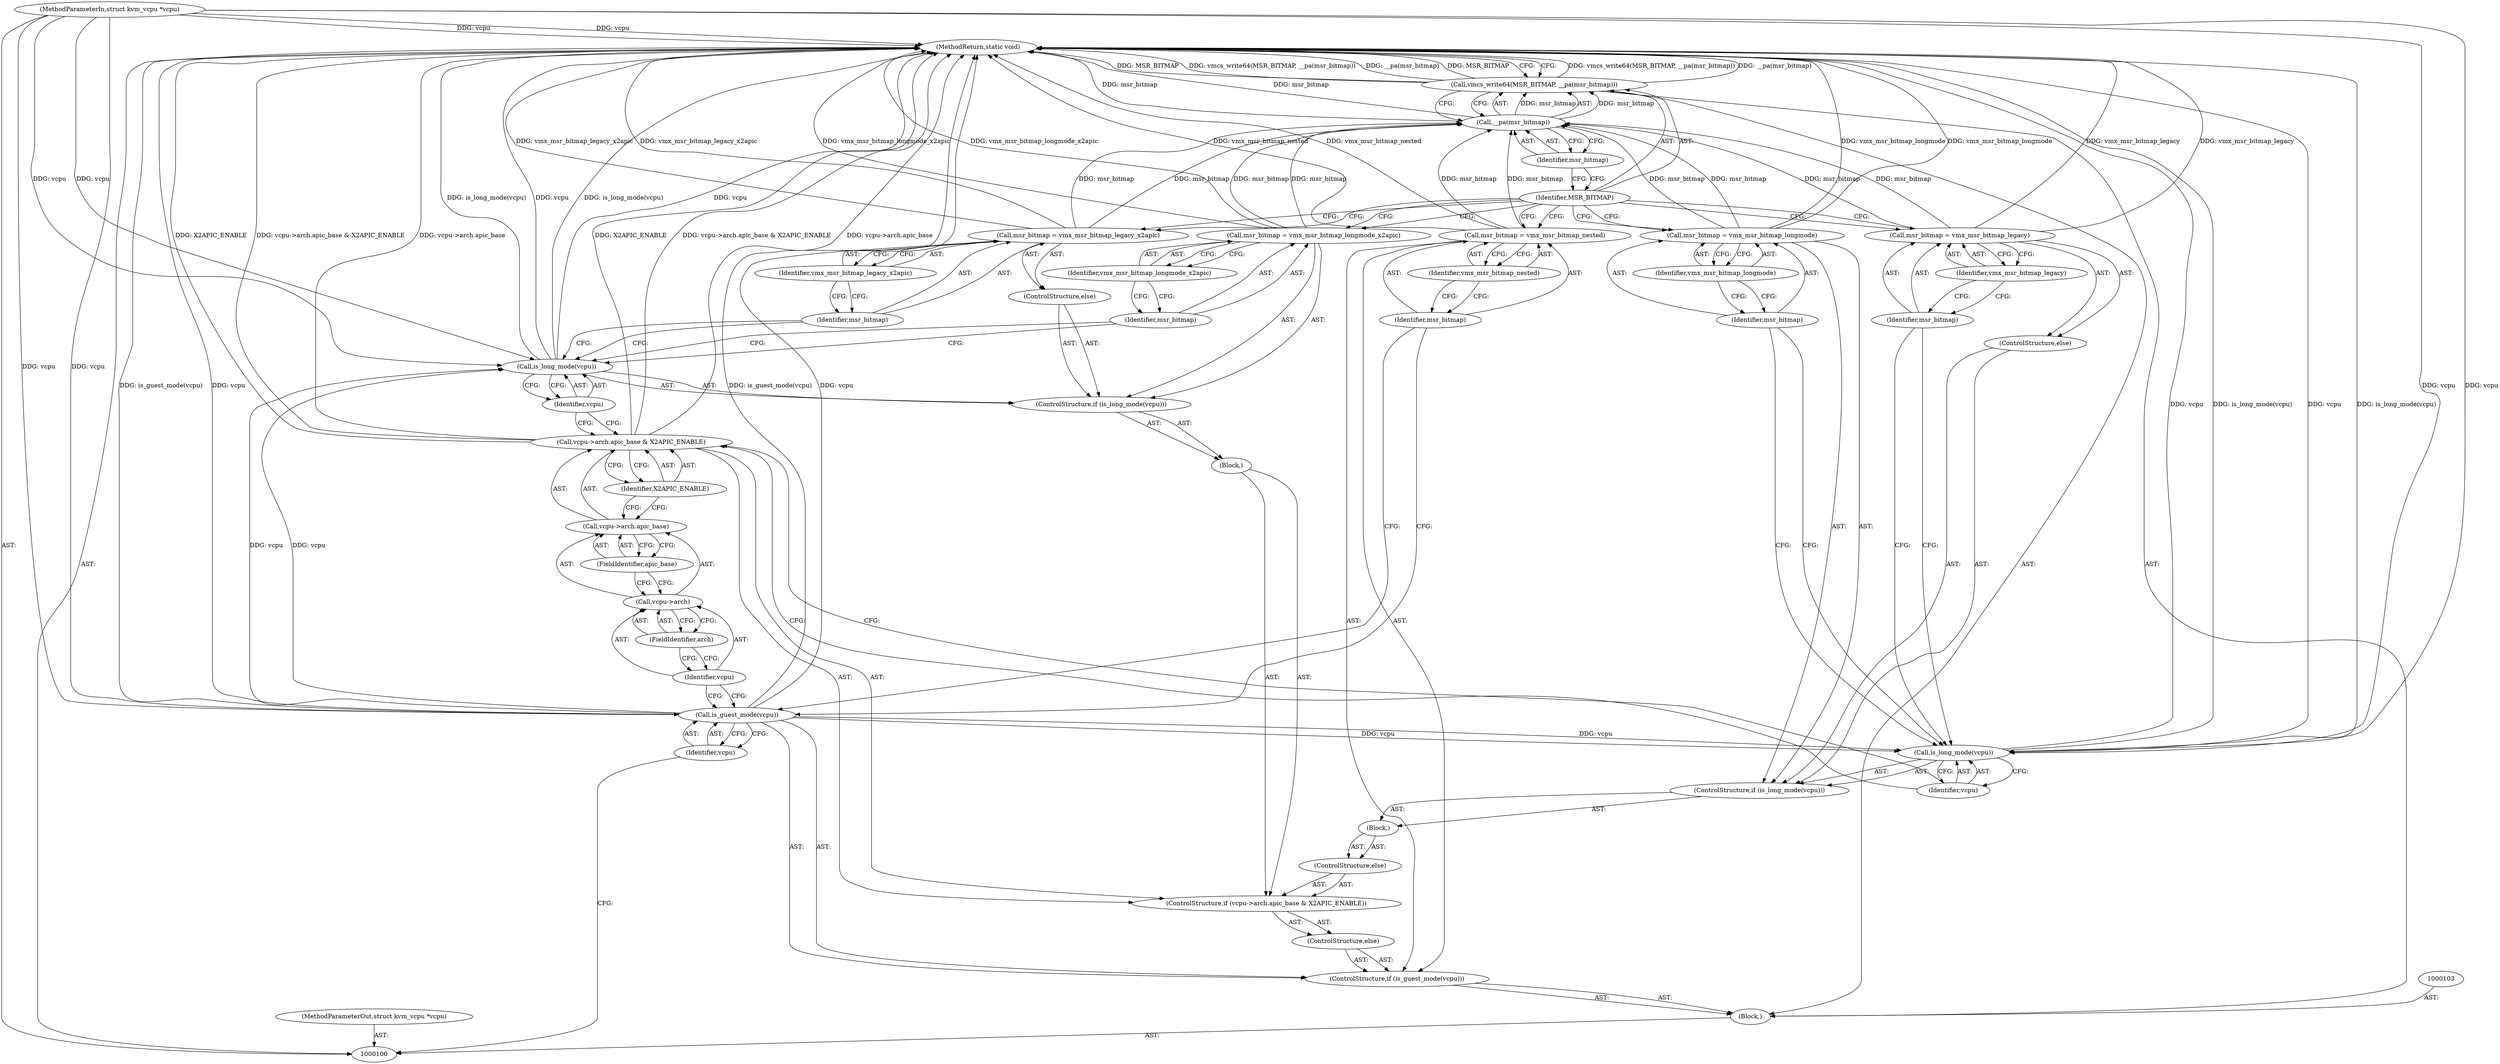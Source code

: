 digraph "1_linux_3ce424e45411cf5a13105e0386b6ecf6eeb4f66f_1" {
"1000146" [label="(MethodReturn,static void)"];
"1000101" [label="(MethodParameterIn,struct kvm_vcpu *vcpu)"];
"1000190" [label="(MethodParameterOut,struct kvm_vcpu *vcpu)"];
"1000126" [label="(ControlStructure,else)"];
"1000129" [label="(Identifier,vmx_msr_bitmap_legacy_x2apic)"];
"1000127" [label="(Call,msr_bitmap = vmx_msr_bitmap_legacy_x2apic)"];
"1000128" [label="(Identifier,msr_bitmap)"];
"1000130" [label="(ControlStructure,else)"];
"1000131" [label="(Block,)"];
"1000134" [label="(Identifier,vcpu)"];
"1000132" [label="(ControlStructure,if (is_long_mode(vcpu)))"];
"1000133" [label="(Call,is_long_mode(vcpu))"];
"1000137" [label="(Identifier,vmx_msr_bitmap_longmode)"];
"1000135" [label="(Call,msr_bitmap = vmx_msr_bitmap_longmode)"];
"1000136" [label="(Identifier,msr_bitmap)"];
"1000138" [label="(ControlStructure,else)"];
"1000141" [label="(Identifier,vmx_msr_bitmap_legacy)"];
"1000139" [label="(Call,msr_bitmap = vmx_msr_bitmap_legacy)"];
"1000140" [label="(Identifier,msr_bitmap)"];
"1000142" [label="(Call,vmcs_write64(MSR_BITMAP, __pa(msr_bitmap)))"];
"1000143" [label="(Identifier,MSR_BITMAP)"];
"1000144" [label="(Call,__pa(msr_bitmap))"];
"1000145" [label="(Identifier,msr_bitmap)"];
"1000102" [label="(Block,)"];
"1000104" [label="(ControlStructure,if (is_guest_mode(vcpu)))"];
"1000106" [label="(Identifier,vcpu)"];
"1000105" [label="(Call,is_guest_mode(vcpu))"];
"1000109" [label="(Identifier,vmx_msr_bitmap_nested)"];
"1000107" [label="(Call,msr_bitmap = vmx_msr_bitmap_nested)"];
"1000108" [label="(Identifier,msr_bitmap)"];
"1000110" [label="(ControlStructure,else)"];
"1000112" [label="(Call,vcpu->arch.apic_base & X2APIC_ENABLE)"];
"1000113" [label="(Call,vcpu->arch.apic_base)"];
"1000114" [label="(Call,vcpu->arch)"];
"1000115" [label="(Identifier,vcpu)"];
"1000116" [label="(FieldIdentifier,arch)"];
"1000117" [label="(FieldIdentifier,apic_base)"];
"1000118" [label="(Identifier,X2APIC_ENABLE)"];
"1000119" [label="(Block,)"];
"1000111" [label="(ControlStructure,if (vcpu->arch.apic_base & X2APIC_ENABLE))"];
"1000122" [label="(Identifier,vcpu)"];
"1000120" [label="(ControlStructure,if (is_long_mode(vcpu)))"];
"1000121" [label="(Call,is_long_mode(vcpu))"];
"1000125" [label="(Identifier,vmx_msr_bitmap_longmode_x2apic)"];
"1000123" [label="(Call,msr_bitmap = vmx_msr_bitmap_longmode_x2apic)"];
"1000124" [label="(Identifier,msr_bitmap)"];
"1000146" -> "1000100"  [label="AST: "];
"1000146" -> "1000142"  [label="CFG: "];
"1000142" -> "1000146"  [label="DDG: vmcs_write64(MSR_BITMAP, __pa(msr_bitmap))"];
"1000142" -> "1000146"  [label="DDG: __pa(msr_bitmap)"];
"1000142" -> "1000146"  [label="DDG: MSR_BITMAP"];
"1000123" -> "1000146"  [label="DDG: vmx_msr_bitmap_longmode_x2apic"];
"1000105" -> "1000146"  [label="DDG: is_guest_mode(vcpu)"];
"1000105" -> "1000146"  [label="DDG: vcpu"];
"1000121" -> "1000146"  [label="DDG: is_long_mode(vcpu)"];
"1000121" -> "1000146"  [label="DDG: vcpu"];
"1000112" -> "1000146"  [label="DDG: X2APIC_ENABLE"];
"1000112" -> "1000146"  [label="DDG: vcpu->arch.apic_base & X2APIC_ENABLE"];
"1000112" -> "1000146"  [label="DDG: vcpu->arch.apic_base"];
"1000139" -> "1000146"  [label="DDG: vmx_msr_bitmap_legacy"];
"1000127" -> "1000146"  [label="DDG: vmx_msr_bitmap_legacy_x2apic"];
"1000133" -> "1000146"  [label="DDG: vcpu"];
"1000133" -> "1000146"  [label="DDG: is_long_mode(vcpu)"];
"1000101" -> "1000146"  [label="DDG: vcpu"];
"1000144" -> "1000146"  [label="DDG: msr_bitmap"];
"1000135" -> "1000146"  [label="DDG: vmx_msr_bitmap_longmode"];
"1000107" -> "1000146"  [label="DDG: vmx_msr_bitmap_nested"];
"1000101" -> "1000100"  [label="AST: "];
"1000101" -> "1000146"  [label="DDG: vcpu"];
"1000101" -> "1000105"  [label="DDG: vcpu"];
"1000101" -> "1000121"  [label="DDG: vcpu"];
"1000101" -> "1000133"  [label="DDG: vcpu"];
"1000190" -> "1000100"  [label="AST: "];
"1000126" -> "1000120"  [label="AST: "];
"1000127" -> "1000126"  [label="AST: "];
"1000129" -> "1000127"  [label="AST: "];
"1000129" -> "1000128"  [label="CFG: "];
"1000127" -> "1000129"  [label="CFG: "];
"1000127" -> "1000126"  [label="AST: "];
"1000127" -> "1000129"  [label="CFG: "];
"1000128" -> "1000127"  [label="AST: "];
"1000129" -> "1000127"  [label="AST: "];
"1000143" -> "1000127"  [label="CFG: "];
"1000127" -> "1000146"  [label="DDG: vmx_msr_bitmap_legacy_x2apic"];
"1000127" -> "1000144"  [label="DDG: msr_bitmap"];
"1000128" -> "1000127"  [label="AST: "];
"1000128" -> "1000121"  [label="CFG: "];
"1000129" -> "1000128"  [label="CFG: "];
"1000130" -> "1000111"  [label="AST: "];
"1000131" -> "1000130"  [label="AST: "];
"1000131" -> "1000130"  [label="AST: "];
"1000132" -> "1000131"  [label="AST: "];
"1000134" -> "1000133"  [label="AST: "];
"1000134" -> "1000112"  [label="CFG: "];
"1000133" -> "1000134"  [label="CFG: "];
"1000132" -> "1000131"  [label="AST: "];
"1000133" -> "1000132"  [label="AST: "];
"1000135" -> "1000132"  [label="AST: "];
"1000138" -> "1000132"  [label="AST: "];
"1000133" -> "1000132"  [label="AST: "];
"1000133" -> "1000134"  [label="CFG: "];
"1000134" -> "1000133"  [label="AST: "];
"1000136" -> "1000133"  [label="CFG: "];
"1000140" -> "1000133"  [label="CFG: "];
"1000133" -> "1000146"  [label="DDG: vcpu"];
"1000133" -> "1000146"  [label="DDG: is_long_mode(vcpu)"];
"1000105" -> "1000133"  [label="DDG: vcpu"];
"1000101" -> "1000133"  [label="DDG: vcpu"];
"1000137" -> "1000135"  [label="AST: "];
"1000137" -> "1000136"  [label="CFG: "];
"1000135" -> "1000137"  [label="CFG: "];
"1000135" -> "1000132"  [label="AST: "];
"1000135" -> "1000137"  [label="CFG: "];
"1000136" -> "1000135"  [label="AST: "];
"1000137" -> "1000135"  [label="AST: "];
"1000143" -> "1000135"  [label="CFG: "];
"1000135" -> "1000146"  [label="DDG: vmx_msr_bitmap_longmode"];
"1000135" -> "1000144"  [label="DDG: msr_bitmap"];
"1000136" -> "1000135"  [label="AST: "];
"1000136" -> "1000133"  [label="CFG: "];
"1000137" -> "1000136"  [label="CFG: "];
"1000138" -> "1000132"  [label="AST: "];
"1000139" -> "1000138"  [label="AST: "];
"1000141" -> "1000139"  [label="AST: "];
"1000141" -> "1000140"  [label="CFG: "];
"1000139" -> "1000141"  [label="CFG: "];
"1000139" -> "1000138"  [label="AST: "];
"1000139" -> "1000141"  [label="CFG: "];
"1000140" -> "1000139"  [label="AST: "];
"1000141" -> "1000139"  [label="AST: "];
"1000143" -> "1000139"  [label="CFG: "];
"1000139" -> "1000146"  [label="DDG: vmx_msr_bitmap_legacy"];
"1000139" -> "1000144"  [label="DDG: msr_bitmap"];
"1000140" -> "1000139"  [label="AST: "];
"1000140" -> "1000133"  [label="CFG: "];
"1000141" -> "1000140"  [label="CFG: "];
"1000142" -> "1000102"  [label="AST: "];
"1000142" -> "1000144"  [label="CFG: "];
"1000143" -> "1000142"  [label="AST: "];
"1000144" -> "1000142"  [label="AST: "];
"1000146" -> "1000142"  [label="CFG: "];
"1000142" -> "1000146"  [label="DDG: vmcs_write64(MSR_BITMAP, __pa(msr_bitmap))"];
"1000142" -> "1000146"  [label="DDG: __pa(msr_bitmap)"];
"1000142" -> "1000146"  [label="DDG: MSR_BITMAP"];
"1000144" -> "1000142"  [label="DDG: msr_bitmap"];
"1000143" -> "1000142"  [label="AST: "];
"1000143" -> "1000107"  [label="CFG: "];
"1000143" -> "1000123"  [label="CFG: "];
"1000143" -> "1000127"  [label="CFG: "];
"1000143" -> "1000135"  [label="CFG: "];
"1000143" -> "1000139"  [label="CFG: "];
"1000145" -> "1000143"  [label="CFG: "];
"1000144" -> "1000142"  [label="AST: "];
"1000144" -> "1000145"  [label="CFG: "];
"1000145" -> "1000144"  [label="AST: "];
"1000142" -> "1000144"  [label="CFG: "];
"1000144" -> "1000146"  [label="DDG: msr_bitmap"];
"1000144" -> "1000142"  [label="DDG: msr_bitmap"];
"1000107" -> "1000144"  [label="DDG: msr_bitmap"];
"1000139" -> "1000144"  [label="DDG: msr_bitmap"];
"1000135" -> "1000144"  [label="DDG: msr_bitmap"];
"1000127" -> "1000144"  [label="DDG: msr_bitmap"];
"1000123" -> "1000144"  [label="DDG: msr_bitmap"];
"1000145" -> "1000144"  [label="AST: "];
"1000145" -> "1000143"  [label="CFG: "];
"1000144" -> "1000145"  [label="CFG: "];
"1000102" -> "1000100"  [label="AST: "];
"1000103" -> "1000102"  [label="AST: "];
"1000104" -> "1000102"  [label="AST: "];
"1000142" -> "1000102"  [label="AST: "];
"1000104" -> "1000102"  [label="AST: "];
"1000105" -> "1000104"  [label="AST: "];
"1000107" -> "1000104"  [label="AST: "];
"1000110" -> "1000104"  [label="AST: "];
"1000106" -> "1000105"  [label="AST: "];
"1000106" -> "1000100"  [label="CFG: "];
"1000105" -> "1000106"  [label="CFG: "];
"1000105" -> "1000104"  [label="AST: "];
"1000105" -> "1000106"  [label="CFG: "];
"1000106" -> "1000105"  [label="AST: "];
"1000108" -> "1000105"  [label="CFG: "];
"1000115" -> "1000105"  [label="CFG: "];
"1000105" -> "1000146"  [label="DDG: is_guest_mode(vcpu)"];
"1000105" -> "1000146"  [label="DDG: vcpu"];
"1000101" -> "1000105"  [label="DDG: vcpu"];
"1000105" -> "1000121"  [label="DDG: vcpu"];
"1000105" -> "1000133"  [label="DDG: vcpu"];
"1000109" -> "1000107"  [label="AST: "];
"1000109" -> "1000108"  [label="CFG: "];
"1000107" -> "1000109"  [label="CFG: "];
"1000107" -> "1000104"  [label="AST: "];
"1000107" -> "1000109"  [label="CFG: "];
"1000108" -> "1000107"  [label="AST: "];
"1000109" -> "1000107"  [label="AST: "];
"1000143" -> "1000107"  [label="CFG: "];
"1000107" -> "1000146"  [label="DDG: vmx_msr_bitmap_nested"];
"1000107" -> "1000144"  [label="DDG: msr_bitmap"];
"1000108" -> "1000107"  [label="AST: "];
"1000108" -> "1000105"  [label="CFG: "];
"1000109" -> "1000108"  [label="CFG: "];
"1000110" -> "1000104"  [label="AST: "];
"1000111" -> "1000110"  [label="AST: "];
"1000112" -> "1000111"  [label="AST: "];
"1000112" -> "1000118"  [label="CFG: "];
"1000113" -> "1000112"  [label="AST: "];
"1000118" -> "1000112"  [label="AST: "];
"1000122" -> "1000112"  [label="CFG: "];
"1000134" -> "1000112"  [label="CFG: "];
"1000112" -> "1000146"  [label="DDG: X2APIC_ENABLE"];
"1000112" -> "1000146"  [label="DDG: vcpu->arch.apic_base & X2APIC_ENABLE"];
"1000112" -> "1000146"  [label="DDG: vcpu->arch.apic_base"];
"1000113" -> "1000112"  [label="AST: "];
"1000113" -> "1000117"  [label="CFG: "];
"1000114" -> "1000113"  [label="AST: "];
"1000117" -> "1000113"  [label="AST: "];
"1000118" -> "1000113"  [label="CFG: "];
"1000114" -> "1000113"  [label="AST: "];
"1000114" -> "1000116"  [label="CFG: "];
"1000115" -> "1000114"  [label="AST: "];
"1000116" -> "1000114"  [label="AST: "];
"1000117" -> "1000114"  [label="CFG: "];
"1000115" -> "1000114"  [label="AST: "];
"1000115" -> "1000105"  [label="CFG: "];
"1000116" -> "1000115"  [label="CFG: "];
"1000116" -> "1000114"  [label="AST: "];
"1000116" -> "1000115"  [label="CFG: "];
"1000114" -> "1000116"  [label="CFG: "];
"1000117" -> "1000113"  [label="AST: "];
"1000117" -> "1000114"  [label="CFG: "];
"1000113" -> "1000117"  [label="CFG: "];
"1000118" -> "1000112"  [label="AST: "];
"1000118" -> "1000113"  [label="CFG: "];
"1000112" -> "1000118"  [label="CFG: "];
"1000119" -> "1000111"  [label="AST: "];
"1000120" -> "1000119"  [label="AST: "];
"1000111" -> "1000110"  [label="AST: "];
"1000112" -> "1000111"  [label="AST: "];
"1000119" -> "1000111"  [label="AST: "];
"1000130" -> "1000111"  [label="AST: "];
"1000122" -> "1000121"  [label="AST: "];
"1000122" -> "1000112"  [label="CFG: "];
"1000121" -> "1000122"  [label="CFG: "];
"1000120" -> "1000119"  [label="AST: "];
"1000121" -> "1000120"  [label="AST: "];
"1000123" -> "1000120"  [label="AST: "];
"1000126" -> "1000120"  [label="AST: "];
"1000121" -> "1000120"  [label="AST: "];
"1000121" -> "1000122"  [label="CFG: "];
"1000122" -> "1000121"  [label="AST: "];
"1000124" -> "1000121"  [label="CFG: "];
"1000128" -> "1000121"  [label="CFG: "];
"1000121" -> "1000146"  [label="DDG: is_long_mode(vcpu)"];
"1000121" -> "1000146"  [label="DDG: vcpu"];
"1000105" -> "1000121"  [label="DDG: vcpu"];
"1000101" -> "1000121"  [label="DDG: vcpu"];
"1000125" -> "1000123"  [label="AST: "];
"1000125" -> "1000124"  [label="CFG: "];
"1000123" -> "1000125"  [label="CFG: "];
"1000123" -> "1000120"  [label="AST: "];
"1000123" -> "1000125"  [label="CFG: "];
"1000124" -> "1000123"  [label="AST: "];
"1000125" -> "1000123"  [label="AST: "];
"1000143" -> "1000123"  [label="CFG: "];
"1000123" -> "1000146"  [label="DDG: vmx_msr_bitmap_longmode_x2apic"];
"1000123" -> "1000144"  [label="DDG: msr_bitmap"];
"1000124" -> "1000123"  [label="AST: "];
"1000124" -> "1000121"  [label="CFG: "];
"1000125" -> "1000124"  [label="CFG: "];
}
